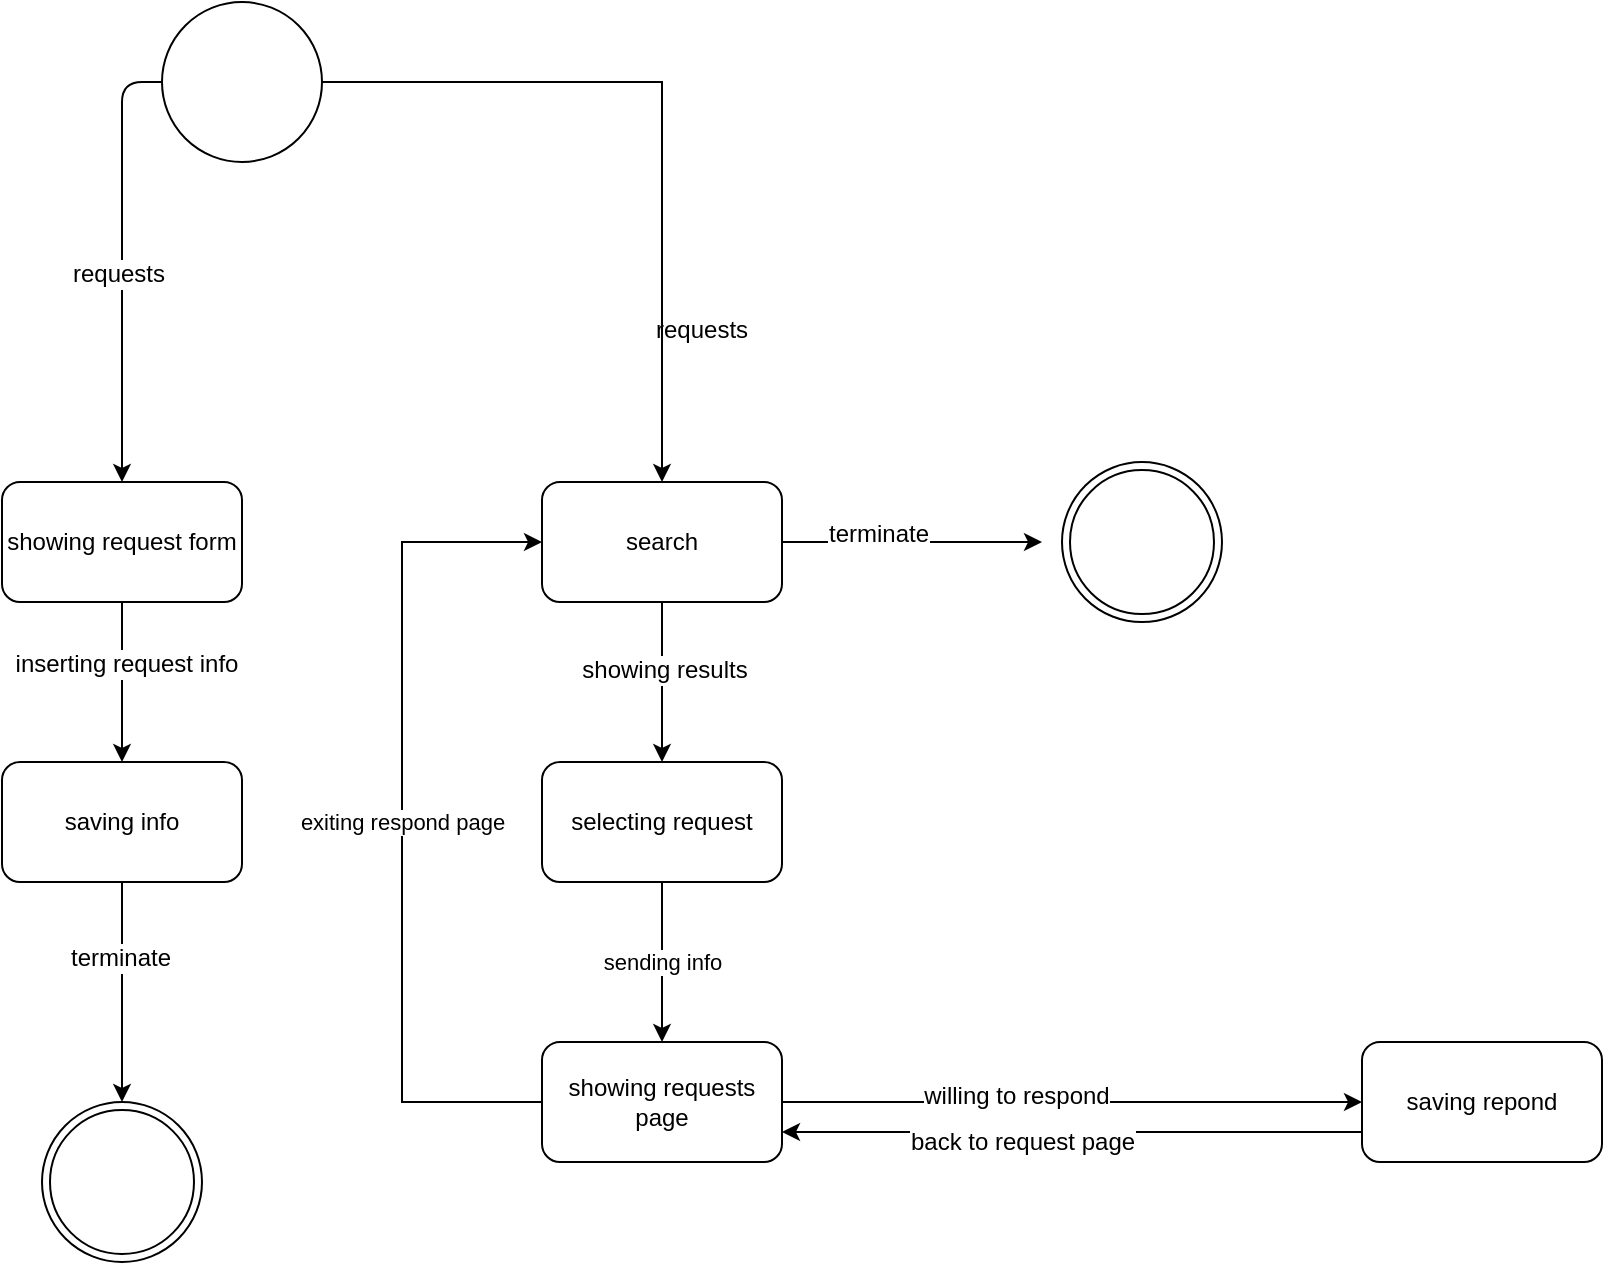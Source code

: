 <mxfile version="10.6.6" type="github"><diagram id="NTvol1aFOADPJvl-i2UG" name="Page-1"><mxGraphModel dx="918" dy="617" grid="1" gridSize="10" guides="1" tooltips="1" connect="1" arrows="1" fold="1" page="1" pageScale="1" pageWidth="850" pageHeight="1100" math="0" shadow="0"><root><mxCell id="0"/><mxCell id="1" parent="0"/><mxCell id="tLdajHDe5iwaTE650do0-1" style="edgeStyle=orthogonalEdgeStyle;rounded=0;orthogonalLoop=1;jettySize=auto;html=1;" edge="1" parent="1" source="tLdajHDe5iwaTE650do0-2" target="tLdajHDe5iwaTE650do0-15"><mxGeometry relative="1" as="geometry"/></mxCell><mxCell id="tLdajHDe5iwaTE650do0-2" value="" style="ellipse;whiteSpace=wrap;html=1;aspect=fixed;" vertex="1" parent="1"><mxGeometry x="260" y="110" width="80" height="80" as="geometry"/></mxCell><mxCell id="tLdajHDe5iwaTE650do0-3" value="" style="endArrow=classic;html=1;exitX=0;exitY=0.5;exitDx=0;exitDy=0;entryX=0.5;entryY=0;entryDx=0;entryDy=0;" edge="1" parent="1" source="tLdajHDe5iwaTE650do0-2" target="tLdajHDe5iwaTE650do0-7"><mxGeometry width="50" height="50" relative="1" as="geometry"><mxPoint x="260" y="260" as="sourcePoint"/><mxPoint x="300" y="350" as="targetPoint"/><Array as="points"><mxPoint x="240" y="150"/></Array></mxGeometry></mxCell><mxCell id="tLdajHDe5iwaTE650do0-4" value="requests" style="text;html=1;resizable=0;points=[];align=center;verticalAlign=middle;labelBackgroundColor=#ffffff;" vertex="1" connectable="0" parent="tLdajHDe5iwaTE650do0-3"><mxGeometry x="0.05" y="-2" relative="1" as="geometry"><mxPoint as="offset"/></mxGeometry></mxCell><mxCell id="tLdajHDe5iwaTE650do0-5" value="" style="edgeStyle=orthogonalEdgeStyle;rounded=0;orthogonalLoop=1;jettySize=auto;html=1;" edge="1" parent="1" source="tLdajHDe5iwaTE650do0-7" target="tLdajHDe5iwaTE650do0-10"><mxGeometry relative="1" as="geometry"/></mxCell><mxCell id="tLdajHDe5iwaTE650do0-6" value="inserting request info" style="text;html=1;resizable=0;points=[];align=center;verticalAlign=middle;labelBackgroundColor=#ffffff;" vertex="1" connectable="0" parent="tLdajHDe5iwaTE650do0-5"><mxGeometry x="-0.225" y="2" relative="1" as="geometry"><mxPoint as="offset"/></mxGeometry></mxCell><mxCell id="tLdajHDe5iwaTE650do0-7" value="showing request form " style="rounded=1;whiteSpace=wrap;html=1;" vertex="1" parent="1"><mxGeometry x="180" y="350" width="120" height="60" as="geometry"/></mxCell><mxCell id="tLdajHDe5iwaTE650do0-8" value="" style="edgeStyle=orthogonalEdgeStyle;rounded=0;orthogonalLoop=1;jettySize=auto;html=1;entryX=0.5;entryY=0;entryDx=0;entryDy=0;" edge="1" parent="1" source="tLdajHDe5iwaTE650do0-10" target="tLdajHDe5iwaTE650do0-27"><mxGeometry relative="1" as="geometry"><mxPoint x="240" y="630" as="targetPoint"/></mxGeometry></mxCell><mxCell id="tLdajHDe5iwaTE650do0-9" value="terminate" style="text;html=1;resizable=0;points=[];align=center;verticalAlign=middle;labelBackgroundColor=#ffffff;" vertex="1" connectable="0" parent="tLdajHDe5iwaTE650do0-8"><mxGeometry x="-0.308" y="-1" relative="1" as="geometry"><mxPoint as="offset"/></mxGeometry></mxCell><mxCell id="tLdajHDe5iwaTE650do0-10" value="saving info " style="rounded=1;whiteSpace=wrap;html=1;" vertex="1" parent="1"><mxGeometry x="180" y="490" width="120" height="60" as="geometry"/></mxCell><mxCell id="tLdajHDe5iwaTE650do0-11" value="" style="edgeStyle=orthogonalEdgeStyle;rounded=0;orthogonalLoop=1;jettySize=auto;html=1;" edge="1" parent="1" source="tLdajHDe5iwaTE650do0-15" target="tLdajHDe5iwaTE650do0-17"><mxGeometry relative="1" as="geometry"/></mxCell><mxCell id="tLdajHDe5iwaTE650do0-12" value="showing results" style="text;html=1;resizable=0;points=[];align=center;verticalAlign=middle;labelBackgroundColor=#ffffff;" vertex="1" connectable="0" parent="tLdajHDe5iwaTE650do0-11"><mxGeometry x="-0.15" y="1" relative="1" as="geometry"><mxPoint as="offset"/></mxGeometry></mxCell><mxCell id="tLdajHDe5iwaTE650do0-13" value="" style="edgeStyle=orthogonalEdgeStyle;rounded=0;orthogonalLoop=1;jettySize=auto;html=1;" edge="1" parent="1" source="tLdajHDe5iwaTE650do0-15"><mxGeometry relative="1" as="geometry"><mxPoint x="700.0" y="380" as="targetPoint"/></mxGeometry></mxCell><mxCell id="tLdajHDe5iwaTE650do0-14" value="terminate" style="text;html=1;resizable=0;points=[];align=center;verticalAlign=middle;labelBackgroundColor=#ffffff;" vertex="1" connectable="0" parent="tLdajHDe5iwaTE650do0-13"><mxGeometry x="-0.281" y="4" relative="1" as="geometry"><mxPoint x="1" as="offset"/></mxGeometry></mxCell><mxCell id="tLdajHDe5iwaTE650do0-15" value="search" style="rounded=1;whiteSpace=wrap;html=1;" vertex="1" parent="1"><mxGeometry x="450" y="350" width="120" height="60" as="geometry"/></mxCell><mxCell id="tLdajHDe5iwaTE650do0-16" value="sending info " style="edgeStyle=orthogonalEdgeStyle;rounded=0;orthogonalLoop=1;jettySize=auto;html=1;" edge="1" parent="1" source="tLdajHDe5iwaTE650do0-17" target="tLdajHDe5iwaTE650do0-21"><mxGeometry relative="1" as="geometry"/></mxCell><mxCell id="tLdajHDe5iwaTE650do0-17" value="selecting request" style="rounded=1;whiteSpace=wrap;html=1;" vertex="1" parent="1"><mxGeometry x="450" y="490" width="120" height="60" as="geometry"/></mxCell><mxCell id="tLdajHDe5iwaTE650do0-18" value="" style="edgeStyle=orthogonalEdgeStyle;rounded=0;orthogonalLoop=1;jettySize=auto;html=1;" edge="1" parent="1" source="tLdajHDe5iwaTE650do0-21" target="tLdajHDe5iwaTE650do0-24"><mxGeometry relative="1" as="geometry"/></mxCell><mxCell id="tLdajHDe5iwaTE650do0-19" value="willing to respond" style="text;html=1;resizable=0;points=[];align=center;verticalAlign=middle;labelBackgroundColor=#ffffff;" vertex="1" connectable="0" parent="tLdajHDe5iwaTE650do0-18"><mxGeometry x="-0.203" y="3" relative="1" as="geometry"><mxPoint x="1" as="offset"/></mxGeometry></mxCell><mxCell id="tLdajHDe5iwaTE650do0-20" value="exiting respond page" style="edgeStyle=orthogonalEdgeStyle;rounded=0;orthogonalLoop=1;jettySize=auto;html=1;entryX=0;entryY=0.5;entryDx=0;entryDy=0;" edge="1" parent="1" source="tLdajHDe5iwaTE650do0-21" target="tLdajHDe5iwaTE650do0-15"><mxGeometry relative="1" as="geometry"><mxPoint x="510" y="810" as="targetPoint"/><Array as="points"><mxPoint x="380" y="660"/><mxPoint x="380" y="380"/></Array></mxGeometry></mxCell><mxCell id="tLdajHDe5iwaTE650do0-21" value="showing requests page" style="rounded=1;whiteSpace=wrap;html=1;" vertex="1" parent="1"><mxGeometry x="450" y="630" width="120" height="60" as="geometry"/></mxCell><mxCell id="tLdajHDe5iwaTE650do0-22" value="" style="edgeStyle=orthogonalEdgeStyle;rounded=0;orthogonalLoop=1;jettySize=auto;html=1;entryX=1;entryY=0.75;entryDx=0;entryDy=0;" edge="1" parent="1" source="tLdajHDe5iwaTE650do0-24" target="tLdajHDe5iwaTE650do0-21"><mxGeometry relative="1" as="geometry"><Array as="points"><mxPoint x="620" y="675"/><mxPoint x="620" y="675"/></Array></mxGeometry></mxCell><mxCell id="tLdajHDe5iwaTE650do0-23" value="back to request page" style="text;html=1;resizable=0;points=[];align=center;verticalAlign=middle;labelBackgroundColor=#ffffff;" vertex="1" connectable="0" parent="tLdajHDe5iwaTE650do0-22"><mxGeometry x="0.467" relative="1" as="geometry"><mxPoint x="42" y="5" as="offset"/></mxGeometry></mxCell><mxCell id="tLdajHDe5iwaTE650do0-24" value="saving repond" style="rounded=1;whiteSpace=wrap;html=1;" vertex="1" parent="1"><mxGeometry x="860" y="630" width="120" height="60" as="geometry"/></mxCell><mxCell id="tLdajHDe5iwaTE650do0-25" value="requests" style="text;html=1;resizable=0;points=[];autosize=1;align=left;verticalAlign=top;spacingTop=-4;" vertex="1" parent="1"><mxGeometry x="505" y="264" width="60" height="20" as="geometry"/></mxCell><mxCell id="tLdajHDe5iwaTE650do0-26" value="" style="ellipse;shape=doubleEllipse;whiteSpace=wrap;html=1;aspect=fixed;" vertex="1" parent="1"><mxGeometry x="710" y="340.059" width="80" height="80" as="geometry"/></mxCell><mxCell id="tLdajHDe5iwaTE650do0-27" value="" style="ellipse;shape=doubleEllipse;whiteSpace=wrap;html=1;aspect=fixed;" vertex="1" parent="1"><mxGeometry x="200" y="660" width="80" height="80" as="geometry"/></mxCell></root></mxGraphModel></diagram></mxfile>